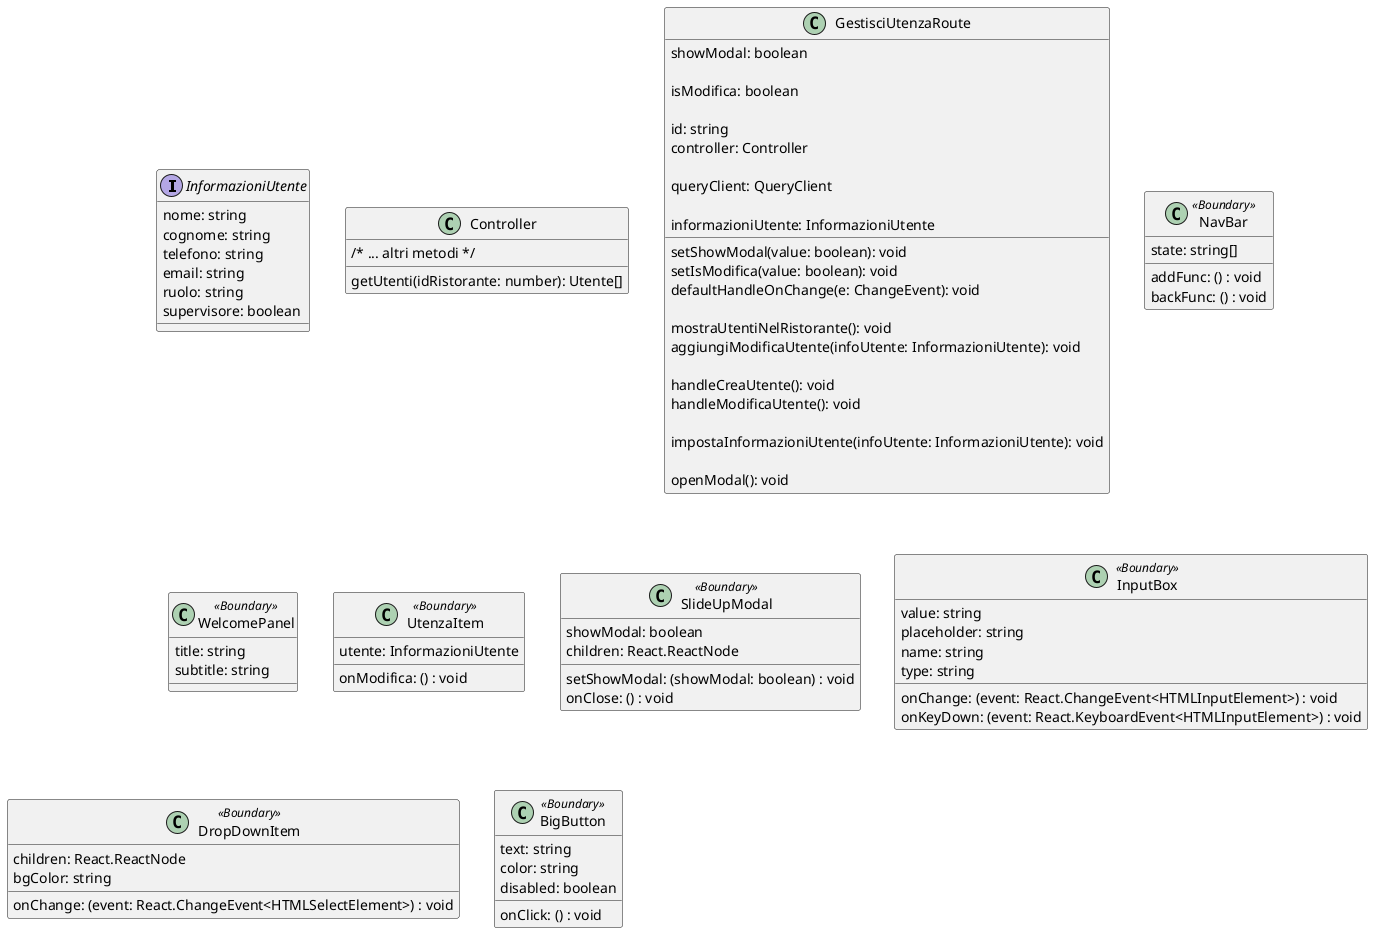 @startuml

interface InformazioniUtente {
	nome: string
	cognome: string
	telefono: string
	email: string
	ruolo: string
	supervisore: boolean
}

class Controller {
  /* ... altri metodi */
  getUtenti(idRistorante: number): Utente[]
}

class GestisciUtenzaRoute {
  showModal: boolean
  setShowModal(value: boolean): void

  isModifica: boolean
  setIsModifica(value: boolean): void

  id: string
  controller: Controller
  
  queryClient: QueryClient

  informazioniUtente: InformazioniUtente

  defaultHandleOnChange(e: ChangeEvent): void

  mostraUtentiNelRistorante(): void
  aggiungiModificaUtente(infoUtente: InformazioniUtente): void

  handleCreaUtente(): void
  handleModificaUtente(): void

  impostaInformazioniUtente(infoUtente: InformazioniUtente): void

  openModal(): void
}

class NavBar <<Boundary>> {

	addFunc: () : void
	backFunc: () : void
	state: string[]
}

class WelcomePanel <<Boundary>> {

  title: string
	subtitle: string

}

class UtenzaItem <<Boundary>> {

	utente: InformazioniUtente
	onModifica: () : void

}

class SlideUpModal <<Boundary>> {

	showModal: boolean
	setShowModal: (showModal: boolean) : void
	children: React.ReactNode
	onClose: () : void

}

class InputBox <<Boundary>> {

	value: string
	placeholder: string
	name: string
	type: string
	onChange: (event: React.ChangeEvent<HTMLInputElement>) : void
	onKeyDown: (event: React.KeyboardEvent<HTMLInputElement>) : void

}

class DropDownItem <<Boundary>> {

  children: React.ReactNode
  onChange: (event: React.ChangeEvent<HTMLSelectElement>) : void
  bgColor: string

}

class BigButton <<Boundary>> {

  onClick: () : void
  text: string
  color: string
  disabled: boolean

}

@enduml
